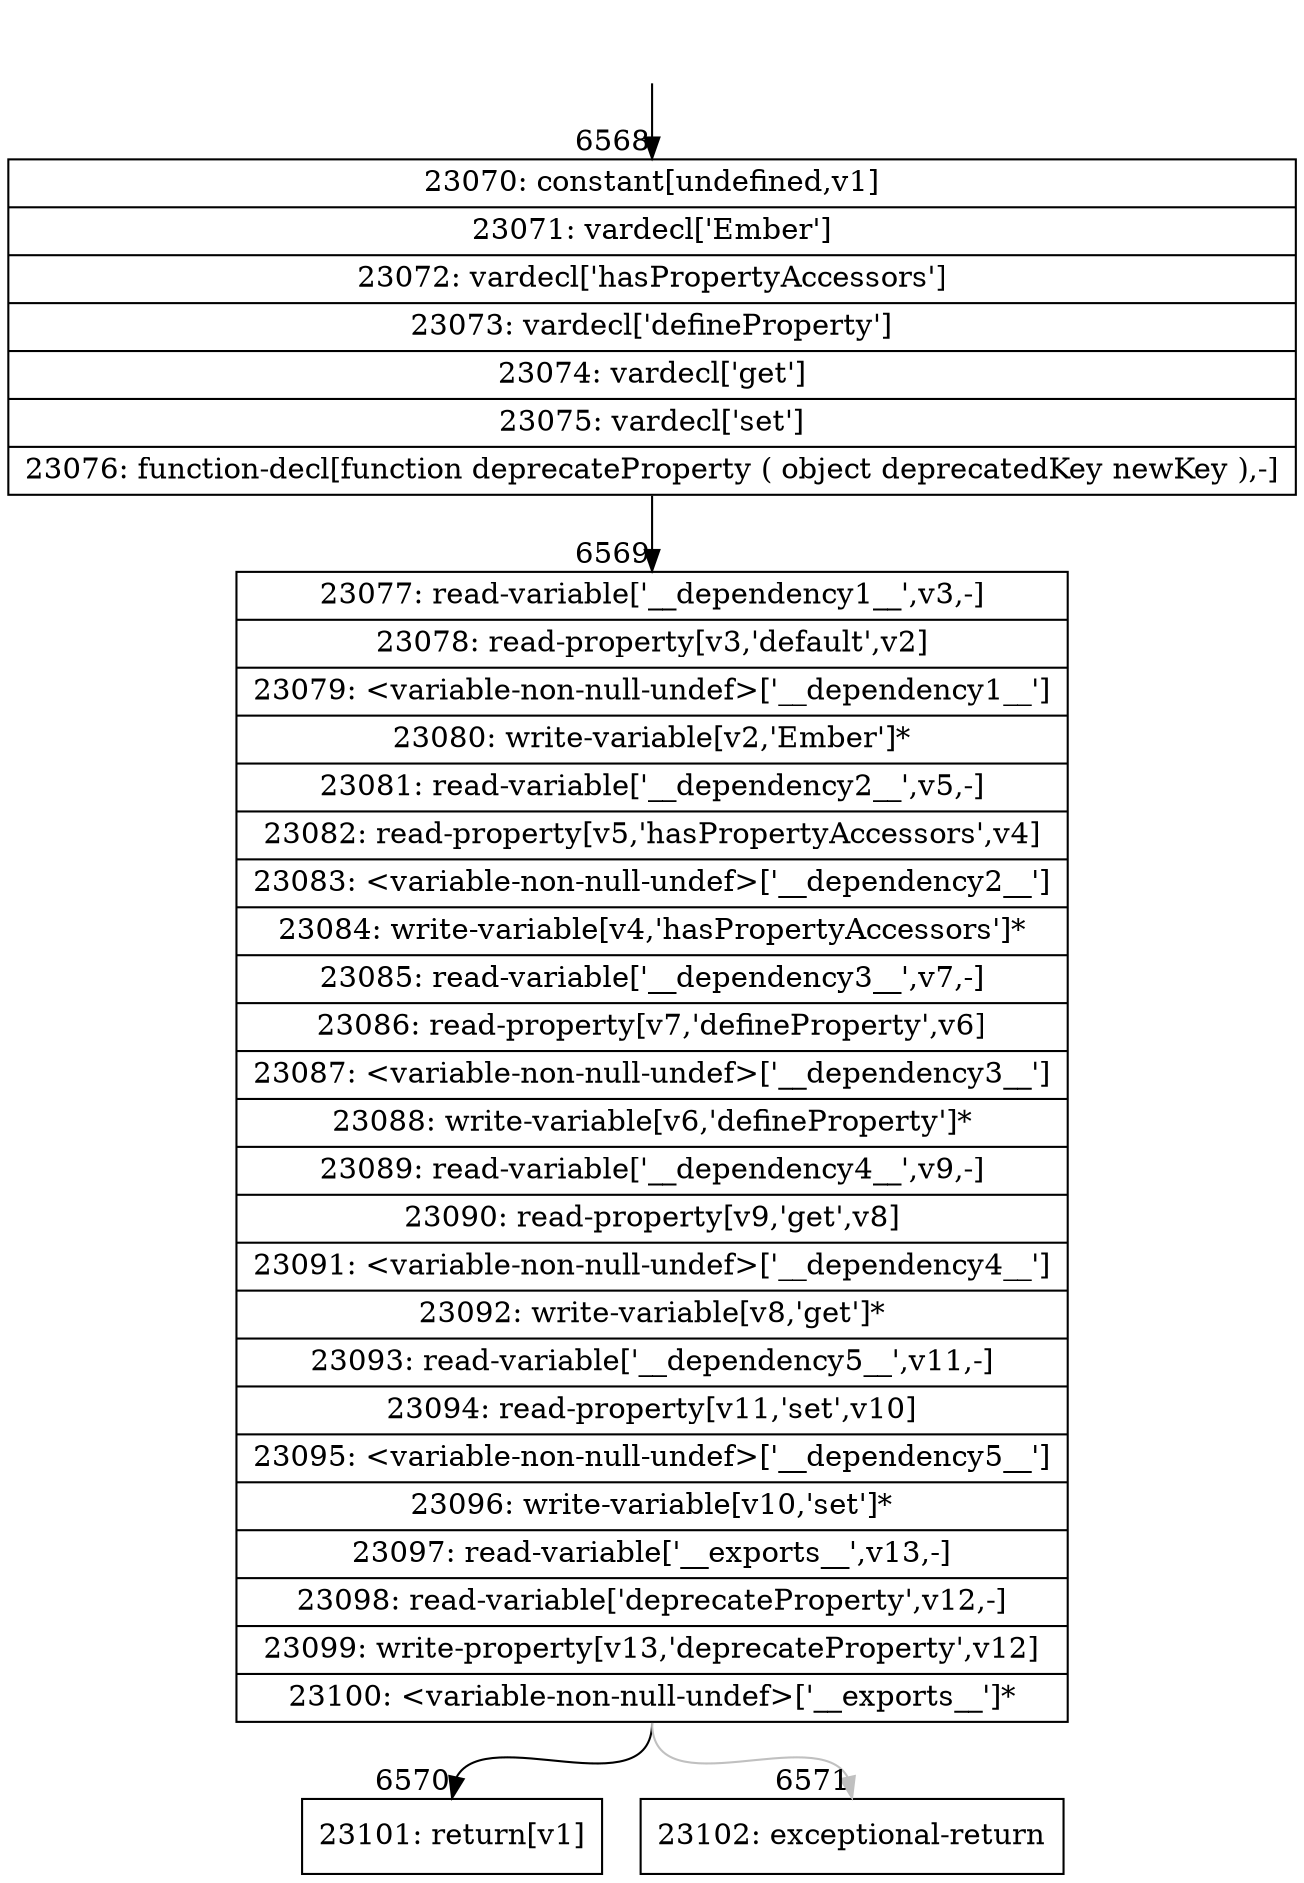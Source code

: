 digraph {
rankdir="TD"
BB_entry534[shape=none,label=""];
BB_entry534 -> BB6568 [tailport=s, headport=n, headlabel="    6568"]
BB6568 [shape=record label="{23070: constant[undefined,v1]|23071: vardecl['Ember']|23072: vardecl['hasPropertyAccessors']|23073: vardecl['defineProperty']|23074: vardecl['get']|23075: vardecl['set']|23076: function-decl[function deprecateProperty ( object deprecatedKey newKey ),-]}" ] 
BB6568 -> BB6569 [tailport=s, headport=n, headlabel="      6569"]
BB6569 [shape=record label="{23077: read-variable['__dependency1__',v3,-]|23078: read-property[v3,'default',v2]|23079: \<variable-non-null-undef\>['__dependency1__']|23080: write-variable[v2,'Ember']*|23081: read-variable['__dependency2__',v5,-]|23082: read-property[v5,'hasPropertyAccessors',v4]|23083: \<variable-non-null-undef\>['__dependency2__']|23084: write-variable[v4,'hasPropertyAccessors']*|23085: read-variable['__dependency3__',v7,-]|23086: read-property[v7,'defineProperty',v6]|23087: \<variable-non-null-undef\>['__dependency3__']|23088: write-variable[v6,'defineProperty']*|23089: read-variable['__dependency4__',v9,-]|23090: read-property[v9,'get',v8]|23091: \<variable-non-null-undef\>['__dependency4__']|23092: write-variable[v8,'get']*|23093: read-variable['__dependency5__',v11,-]|23094: read-property[v11,'set',v10]|23095: \<variable-non-null-undef\>['__dependency5__']|23096: write-variable[v10,'set']*|23097: read-variable['__exports__',v13,-]|23098: read-variable['deprecateProperty',v12,-]|23099: write-property[v13,'deprecateProperty',v12]|23100: \<variable-non-null-undef\>['__exports__']*}" ] 
BB6569 -> BB6570 [tailport=s, headport=n, headlabel="      6570"]
BB6569 -> BB6571 [tailport=s, headport=n, color=gray, headlabel="      6571"]
BB6570 [shape=record label="{23101: return[v1]}" ] 
BB6571 [shape=record label="{23102: exceptional-return}" ] 
//#$~ 12256
}
